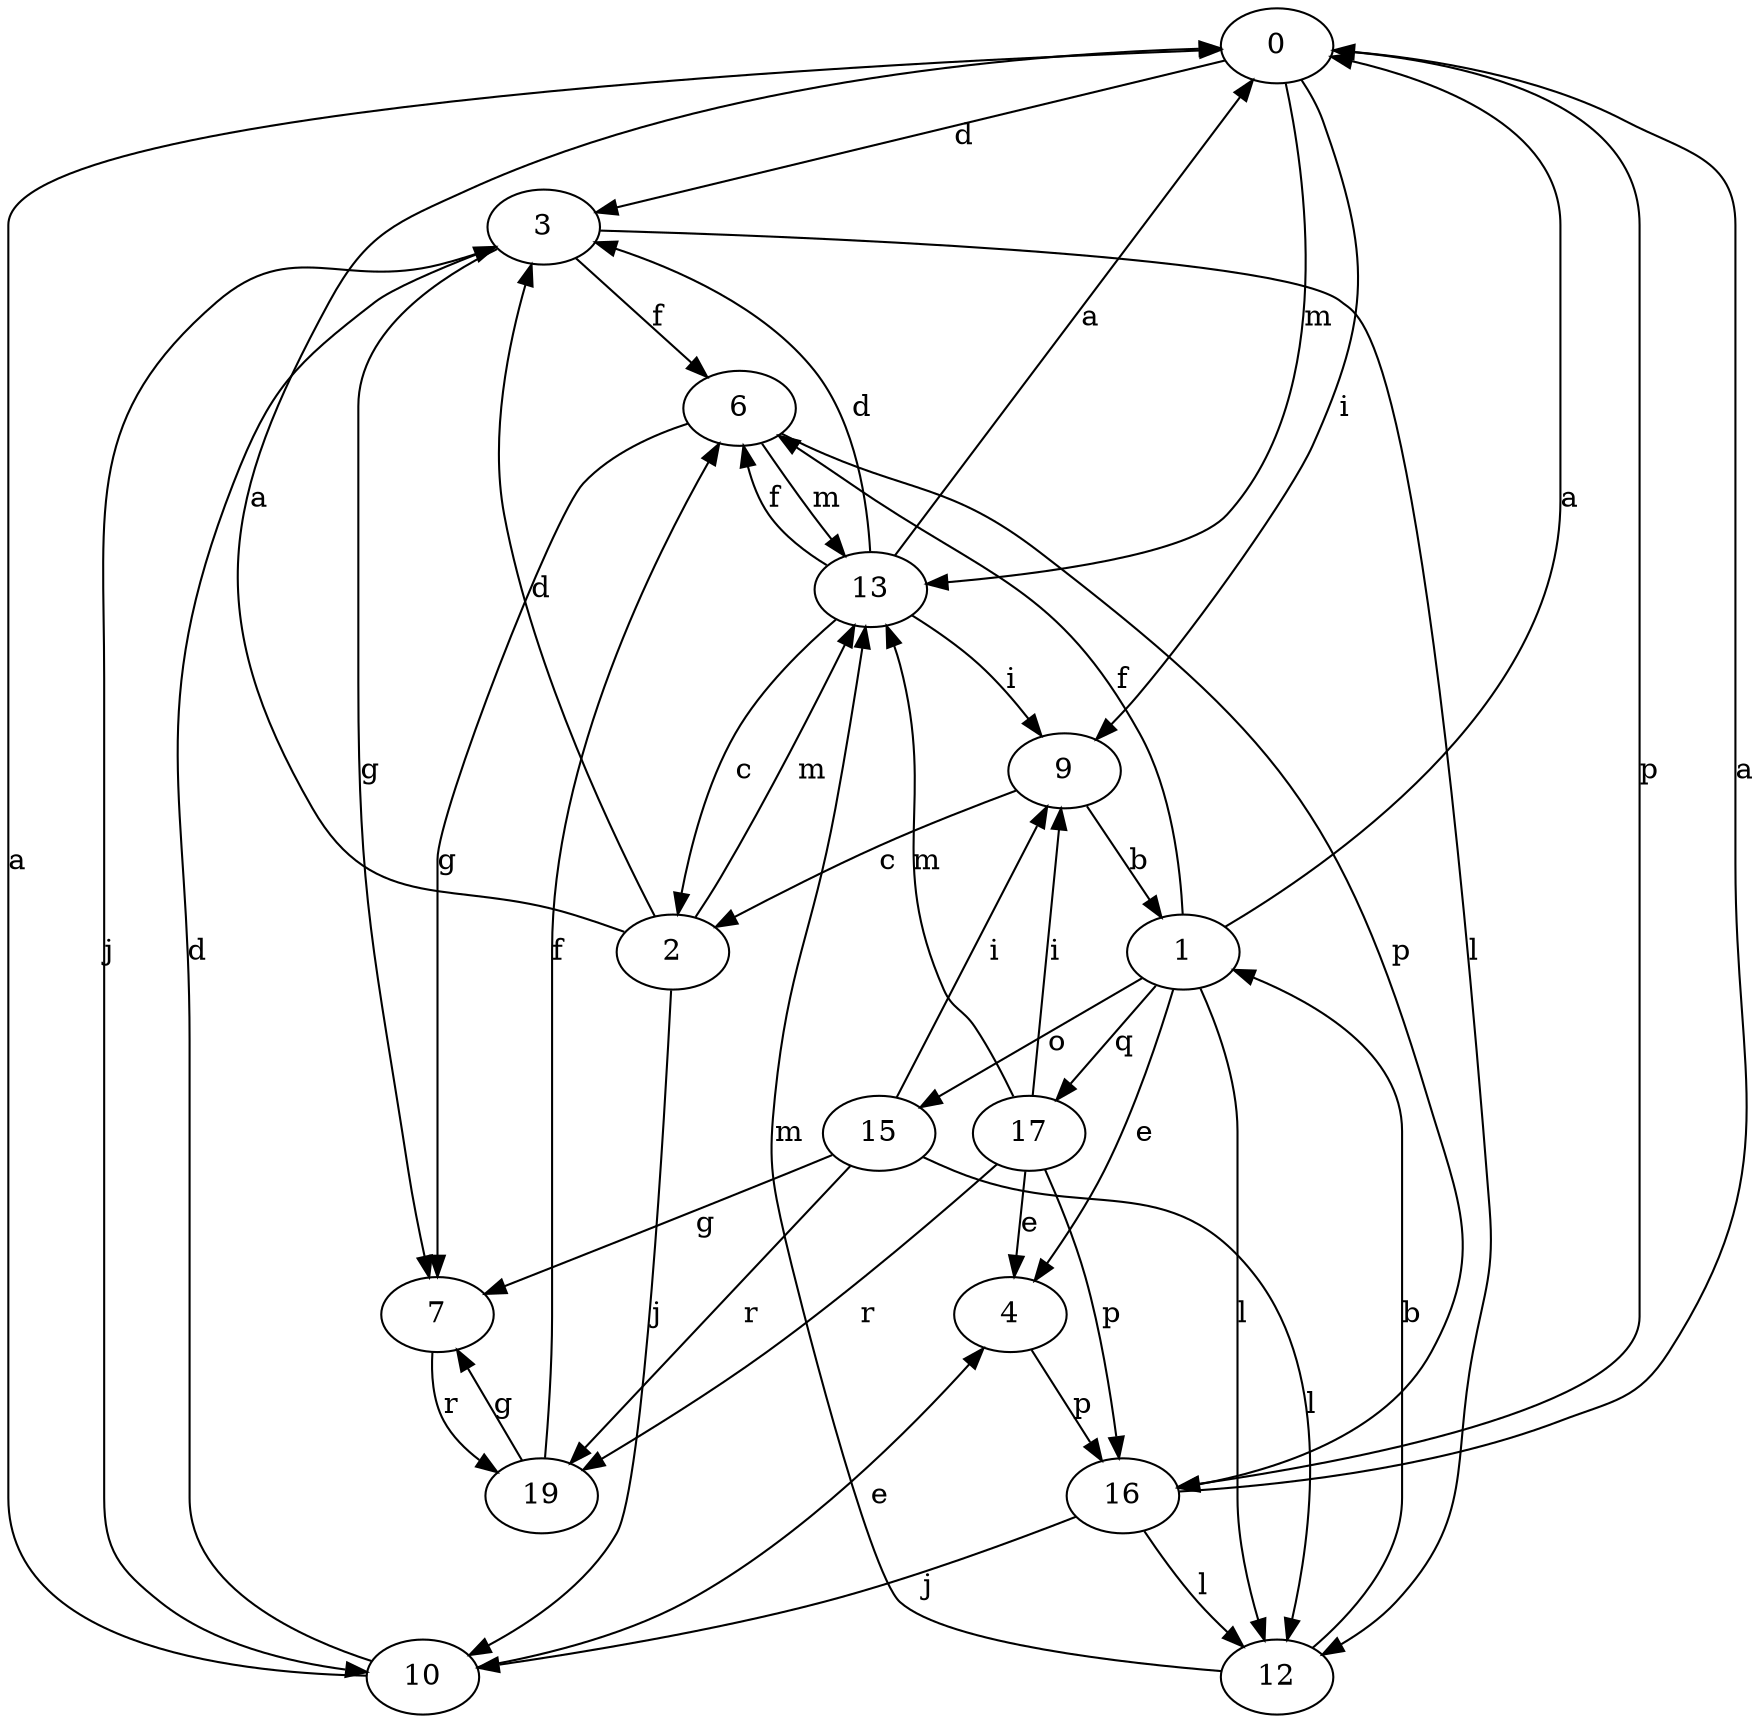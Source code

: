 strict digraph  {
0;
1;
2;
3;
4;
6;
7;
9;
10;
12;
13;
15;
16;
17;
19;
0 -> 3  [label=d];
0 -> 9  [label=i];
0 -> 13  [label=m];
0 -> 16  [label=p];
1 -> 0  [label=a];
1 -> 4  [label=e];
1 -> 6  [label=f];
1 -> 12  [label=l];
1 -> 15  [label=o];
1 -> 17  [label=q];
2 -> 0  [label=a];
2 -> 3  [label=d];
2 -> 10  [label=j];
2 -> 13  [label=m];
3 -> 6  [label=f];
3 -> 7  [label=g];
3 -> 10  [label=j];
3 -> 12  [label=l];
4 -> 16  [label=p];
6 -> 7  [label=g];
6 -> 13  [label=m];
6 -> 16  [label=p];
7 -> 19  [label=r];
9 -> 1  [label=b];
9 -> 2  [label=c];
10 -> 0  [label=a];
10 -> 3  [label=d];
10 -> 4  [label=e];
12 -> 1  [label=b];
12 -> 13  [label=m];
13 -> 0  [label=a];
13 -> 2  [label=c];
13 -> 3  [label=d];
13 -> 6  [label=f];
13 -> 9  [label=i];
15 -> 7  [label=g];
15 -> 9  [label=i];
15 -> 12  [label=l];
15 -> 19  [label=r];
16 -> 0  [label=a];
16 -> 10  [label=j];
16 -> 12  [label=l];
17 -> 4  [label=e];
17 -> 9  [label=i];
17 -> 13  [label=m];
17 -> 16  [label=p];
17 -> 19  [label=r];
19 -> 6  [label=f];
19 -> 7  [label=g];
}
